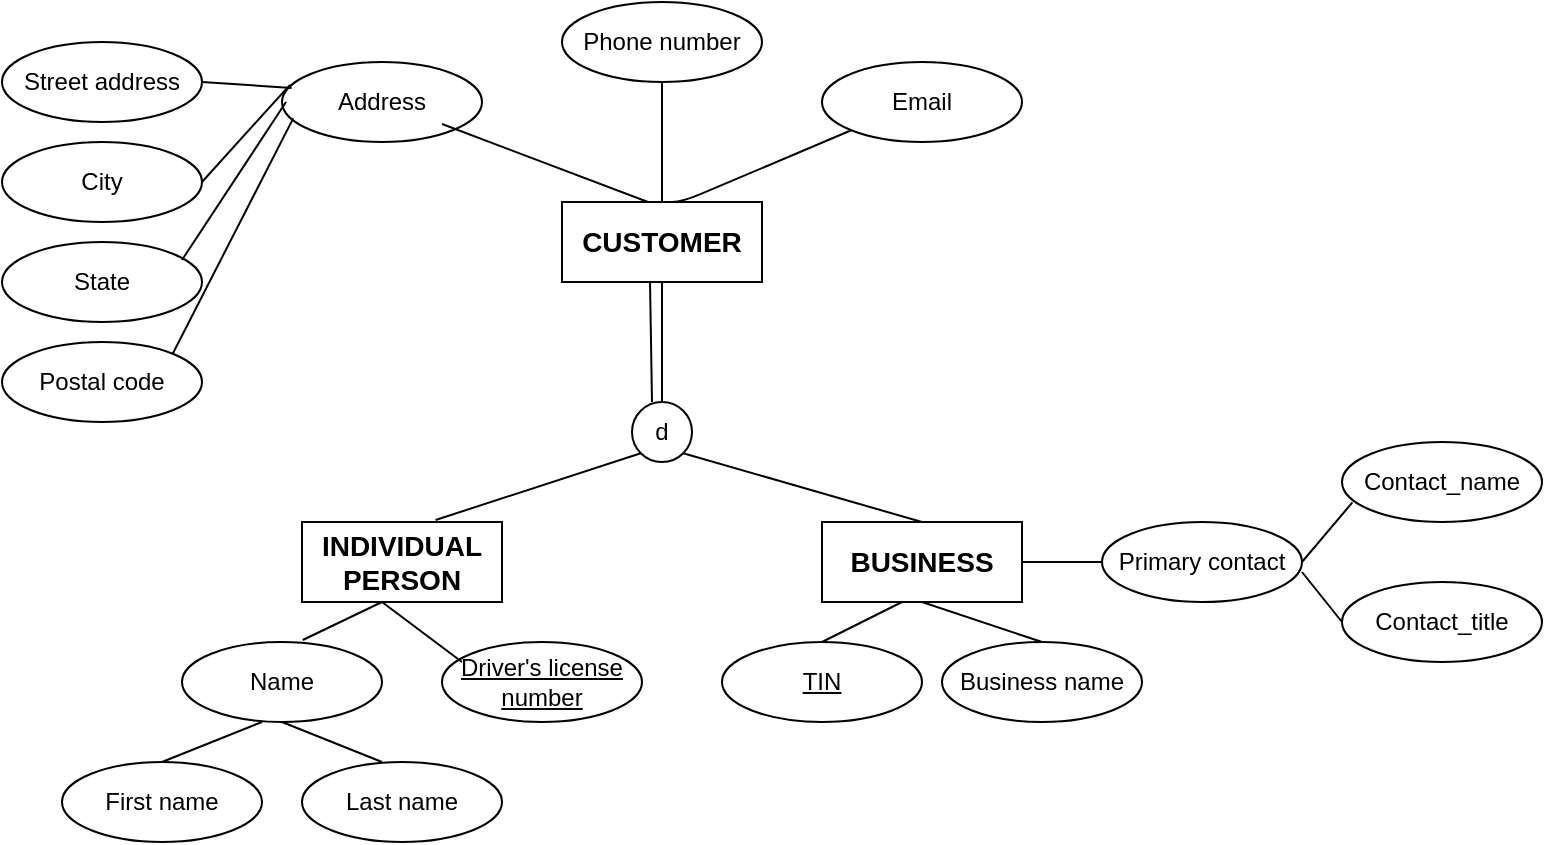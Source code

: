 <mxfile version="15.2.9" type="device"><diagram id="lDf_oRMN-_sQB4qBPBL6" name="Page-1"><mxGraphModel dx="1038" dy="489" grid="1" gridSize="10" guides="1" tooltips="1" connect="1" arrows="1" fold="1" page="1" pageScale="1" pageWidth="850" pageHeight="1100" math="0" shadow="0"><root><mxCell id="0"/><mxCell id="1" parent="0"/><mxCell id="0fpTesSIHX7G_WYC_iMT-4" value="&lt;b&gt;&lt;font style=&quot;font-size: 14px&quot;&gt;CUSTOMER&lt;/font&gt;&lt;/b&gt;" style="whiteSpace=wrap;html=1;align=center;strokeColor=#000000;" parent="1" vertex="1"><mxGeometry x="330" y="160" width="100" height="40" as="geometry"/></mxCell><mxCell id="0fpTesSIHX7G_WYC_iMT-9" value="&lt;font style=&quot;font-size: 14px&quot;&gt;&lt;b&gt;BUSINESS&lt;/b&gt;&lt;/font&gt;" style="whiteSpace=wrap;html=1;align=center;strokeColor=#000000;" parent="1" vertex="1"><mxGeometry x="460" y="320" width="100" height="40" as="geometry"/></mxCell><mxCell id="0fpTesSIHX7G_WYC_iMT-10" value="&lt;b&gt;&lt;font style=&quot;font-size: 14px&quot;&gt;INDIVIDUAL PERSON&lt;/font&gt;&lt;/b&gt;" style="whiteSpace=wrap;html=1;align=center;strokeColor=#000000;" parent="1" vertex="1"><mxGeometry x="200" y="320" width="100" height="40" as="geometry"/></mxCell><mxCell id="0fpTesSIHX7G_WYC_iMT-11" value="Address" style="ellipse;whiteSpace=wrap;html=1;align=center;strokeColor=#000000;" parent="1" vertex="1"><mxGeometry x="190" y="90" width="100" height="40" as="geometry"/></mxCell><mxCell id="0fpTesSIHX7G_WYC_iMT-12" value="Phone number" style="ellipse;whiteSpace=wrap;html=1;align=center;strokeColor=#000000;" parent="1" vertex="1"><mxGeometry x="330" y="60" width="100" height="40" as="geometry"/></mxCell><mxCell id="0fpTesSIHX7G_WYC_iMT-20" value="Email" style="ellipse;whiteSpace=wrap;html=1;align=center;strokeColor=#000000;" parent="1" vertex="1"><mxGeometry x="460" y="90" width="100" height="40" as="geometry"/></mxCell><mxCell id="0fpTesSIHX7G_WYC_iMT-36" value="Street address" style="ellipse;whiteSpace=wrap;html=1;align=center;strokeColor=#000000;" parent="1" vertex="1"><mxGeometry x="50" y="80" width="100" height="40" as="geometry"/></mxCell><mxCell id="0fpTesSIHX7G_WYC_iMT-37" value="City" style="ellipse;whiteSpace=wrap;html=1;align=center;strokeColor=#000000;" parent="1" vertex="1"><mxGeometry x="50" y="130" width="100" height="40" as="geometry"/></mxCell><mxCell id="0fpTesSIHX7G_WYC_iMT-38" value="State" style="ellipse;whiteSpace=wrap;html=1;align=center;strokeColor=#000000;" parent="1" vertex="1"><mxGeometry x="50" y="180" width="100" height="40" as="geometry"/></mxCell><mxCell id="0fpTesSIHX7G_WYC_iMT-39" value="Postal code" style="ellipse;whiteSpace=wrap;html=1;align=center;strokeColor=#000000;" parent="1" vertex="1"><mxGeometry x="50" y="230" width="100" height="40" as="geometry"/></mxCell><mxCell id="0fpTesSIHX7G_WYC_iMT-41" value="" style="endArrow=none;html=1;entryX=0;entryY=1;entryDx=0;entryDy=0;" parent="1" target="0fpTesSIHX7G_WYC_iMT-20" edge="1"><mxGeometry width="50" height="50" relative="1" as="geometry"><mxPoint x="380" y="160" as="sourcePoint"/><mxPoint x="450" y="160" as="targetPoint"/><Array as="points"><mxPoint x="390" y="160"/></Array></mxGeometry></mxCell><mxCell id="0fpTesSIHX7G_WYC_iMT-43" value="" style="endArrow=none;html=1;" parent="1" edge="1"><mxGeometry width="50" height="50" relative="1" as="geometry"><mxPoint x="373" y="160" as="sourcePoint"/><mxPoint x="270" y="121" as="targetPoint"/><Array as="points"/></mxGeometry></mxCell><mxCell id="0fpTesSIHX7G_WYC_iMT-47" value="" style="endArrow=none;html=1;exitX=0.9;exitY=0.225;exitDx=0;exitDy=0;exitPerimeter=0;" parent="1" source="0fpTesSIHX7G_WYC_iMT-38" edge="1"><mxGeometry width="50" height="50" relative="1" as="geometry"><mxPoint x="149" y="189" as="sourcePoint"/><mxPoint x="192" y="110" as="targetPoint"/></mxGeometry></mxCell><mxCell id="0fpTesSIHX7G_WYC_iMT-48" value="" style="endArrow=none;html=1;entryX=0.04;entryY=0.285;entryDx=0;entryDy=0;entryPerimeter=0;" parent="1" target="0fpTesSIHX7G_WYC_iMT-11" edge="1"><mxGeometry width="50" height="50" relative="1" as="geometry"><mxPoint x="150" y="150" as="sourcePoint"/><mxPoint x="191" y="110" as="targetPoint"/></mxGeometry></mxCell><mxCell id="0fpTesSIHX7G_WYC_iMT-49" value="" style="endArrow=none;html=1;entryX=0.048;entryY=0.325;entryDx=0;entryDy=0;entryPerimeter=0;" parent="1" target="0fpTesSIHX7G_WYC_iMT-11" edge="1"><mxGeometry width="50" height="50" relative="1" as="geometry"><mxPoint x="150" y="100" as="sourcePoint"/><mxPoint x="190" y="140" as="targetPoint"/></mxGeometry></mxCell><mxCell id="0fpTesSIHX7G_WYC_iMT-50" value="" style="endArrow=none;html=1;exitX=1;exitY=0;exitDx=0;exitDy=0;entryX=0.056;entryY=0.705;entryDx=0;entryDy=0;entryPerimeter=0;" parent="1" source="0fpTesSIHX7G_WYC_iMT-39" target="0fpTesSIHX7G_WYC_iMT-11" edge="1"><mxGeometry width="50" height="50" relative="1" as="geometry"><mxPoint x="140" y="230" as="sourcePoint"/><mxPoint x="196" y="110" as="targetPoint"/></mxGeometry></mxCell><mxCell id="0fpTesSIHX7G_WYC_iMT-51" value="Name" style="ellipse;whiteSpace=wrap;html=1;align=center;strokeColor=#000000;" parent="1" vertex="1"><mxGeometry x="140" y="380" width="100" height="40" as="geometry"/></mxCell><mxCell id="0fpTesSIHX7G_WYC_iMT-53" value="Last name" style="ellipse;whiteSpace=wrap;html=1;align=center;strokeColor=#000000;" parent="1" vertex="1"><mxGeometry x="200" y="440" width="100" height="40" as="geometry"/></mxCell><mxCell id="0fpTesSIHX7G_WYC_iMT-54" value="First name" style="ellipse;whiteSpace=wrap;html=1;align=center;strokeColor=#000000;" parent="1" vertex="1"><mxGeometry x="80" y="440" width="100" height="40" as="geometry"/></mxCell><mxCell id="0fpTesSIHX7G_WYC_iMT-56" value="Driver's license number" style="ellipse;whiteSpace=wrap;html=1;align=center;fontStyle=4;strokeColor=#000000;" parent="1" vertex="1"><mxGeometry x="270" y="380" width="100" height="40" as="geometry"/></mxCell><mxCell id="0fpTesSIHX7G_WYC_iMT-57" value="TIN" style="ellipse;whiteSpace=wrap;html=1;align=center;fontStyle=4;strokeColor=#000000;" parent="1" vertex="1"><mxGeometry x="410" y="380" width="100" height="40" as="geometry"/></mxCell><mxCell id="0fpTesSIHX7G_WYC_iMT-58" value="Primary contact" style="ellipse;whiteSpace=wrap;html=1;align=center;strokeColor=#000000;" parent="1" vertex="1"><mxGeometry x="600" y="320" width="100" height="40" as="geometry"/></mxCell><mxCell id="0fpTesSIHX7G_WYC_iMT-59" value="Business name" style="ellipse;whiteSpace=wrap;html=1;align=center;strokeColor=#000000;" parent="1" vertex="1"><mxGeometry x="520" y="380" width="100" height="40" as="geometry"/></mxCell><mxCell id="0fpTesSIHX7G_WYC_iMT-60" value="Contact_title" style="ellipse;whiteSpace=wrap;html=1;align=center;strokeColor=#000000;" parent="1" vertex="1"><mxGeometry x="720" y="350" width="100" height="40" as="geometry"/></mxCell><mxCell id="0fpTesSIHX7G_WYC_iMT-61" value="Contact_name" style="ellipse;whiteSpace=wrap;html=1;align=center;strokeColor=#000000;" parent="1" vertex="1"><mxGeometry x="720" y="280" width="100" height="40" as="geometry"/></mxCell><mxCell id="0fpTesSIHX7G_WYC_iMT-62" value="" style="endArrow=none;html=1;exitX=0.668;exitY=-0.025;exitDx=0;exitDy=0;exitPerimeter=0;entryX=0;entryY=1;entryDx=0;entryDy=0;" parent="1" source="0fpTesSIHX7G_WYC_iMT-10" target="EZbUq-41AR6v8BrbFfJD-1" edge="1"><mxGeometry width="50" height="50" relative="1" as="geometry"><mxPoint x="380" y="350" as="sourcePoint"/><mxPoint x="360" y="280" as="targetPoint"/><Array as="points"/></mxGeometry></mxCell><mxCell id="0fpTesSIHX7G_WYC_iMT-63" value="" style="endArrow=none;html=1;exitX=0.5;exitY=0;exitDx=0;exitDy=0;entryX=1;entryY=1;entryDx=0;entryDy=0;" parent="1" source="0fpTesSIHX7G_WYC_iMT-9" target="EZbUq-41AR6v8BrbFfJD-1" edge="1"><mxGeometry width="50" height="50" relative="1" as="geometry"><mxPoint x="380" y="350" as="sourcePoint"/><mxPoint x="430" y="300" as="targetPoint"/></mxGeometry></mxCell><mxCell id="0fpTesSIHX7G_WYC_iMT-64" value="" style="endArrow=none;html=1;exitX=0.604;exitY=-0.025;exitDx=0;exitDy=0;exitPerimeter=0;" parent="1" source="0fpTesSIHX7G_WYC_iMT-51" edge="1"><mxGeometry width="50" height="50" relative="1" as="geometry"><mxPoint x="190" y="410" as="sourcePoint"/><mxPoint x="240" y="360" as="targetPoint"/></mxGeometry></mxCell><mxCell id="0fpTesSIHX7G_WYC_iMT-65" value="" style="endArrow=none;html=1;" parent="1" edge="1"><mxGeometry width="50" height="50" relative="1" as="geometry"><mxPoint x="280" y="390" as="sourcePoint"/><mxPoint x="240" y="360" as="targetPoint"/></mxGeometry></mxCell><mxCell id="0fpTesSIHX7G_WYC_iMT-66" value="" style="endArrow=none;html=1;" parent="1" edge="1"><mxGeometry width="50" height="50" relative="1" as="geometry"><mxPoint x="130" y="440" as="sourcePoint"/><mxPoint x="180" y="420" as="targetPoint"/><Array as="points"/></mxGeometry></mxCell><mxCell id="0fpTesSIHX7G_WYC_iMT-69" value="" style="endArrow=none;html=1;entryX=0.5;entryY=1;entryDx=0;entryDy=0;" parent="1" target="0fpTesSIHX7G_WYC_iMT-51" edge="1"><mxGeometry width="50" height="50" relative="1" as="geometry"><mxPoint x="240" y="440" as="sourcePoint"/><mxPoint x="290" y="390" as="targetPoint"/></mxGeometry></mxCell><mxCell id="0fpTesSIHX7G_WYC_iMT-71" value="" style="endArrow=none;html=1;exitX=0.5;exitY=0;exitDx=0;exitDy=0;" parent="1" source="0fpTesSIHX7G_WYC_iMT-57" edge="1"><mxGeometry width="50" height="50" relative="1" as="geometry"><mxPoint x="450" y="410" as="sourcePoint"/><mxPoint x="500" y="360" as="targetPoint"/></mxGeometry></mxCell><mxCell id="0fpTesSIHX7G_WYC_iMT-73" value="" style="endArrow=none;html=1;exitX=0.5;exitY=0;exitDx=0;exitDy=0;" parent="1" source="0fpTesSIHX7G_WYC_iMT-59" edge="1"><mxGeometry width="50" height="50" relative="1" as="geometry"><mxPoint x="540" y="400" as="sourcePoint"/><mxPoint x="510" y="360" as="targetPoint"/></mxGeometry></mxCell><mxCell id="0fpTesSIHX7G_WYC_iMT-75" value="" style="endArrow=none;html=1;exitX=1;exitY=0.5;exitDx=0;exitDy=0;entryX=0.052;entryY=0.755;entryDx=0;entryDy=0;entryPerimeter=0;" parent="1" source="0fpTesSIHX7G_WYC_iMT-58" target="0fpTesSIHX7G_WYC_iMT-61" edge="1"><mxGeometry width="50" height="50" relative="1" as="geometry"><mxPoint x="680" y="350" as="sourcePoint"/><mxPoint x="730" y="300" as="targetPoint"/></mxGeometry></mxCell><mxCell id="0fpTesSIHX7G_WYC_iMT-76" value="" style="endArrow=none;html=1;entryX=0;entryY=0.5;entryDx=0;entryDy=0;" parent="1" target="0fpTesSIHX7G_WYC_iMT-58" edge="1"><mxGeometry width="50" height="50" relative="1" as="geometry"><mxPoint x="560" y="340" as="sourcePoint"/><mxPoint x="610" y="290" as="targetPoint"/></mxGeometry></mxCell><mxCell id="0fpTesSIHX7G_WYC_iMT-77" value="" style="endArrow=none;html=1;exitX=0;exitY=0.5;exitDx=0;exitDy=0;" parent="1" source="0fpTesSIHX7G_WYC_iMT-60" edge="1"><mxGeometry width="50" height="50" relative="1" as="geometry"><mxPoint x="650" y="395" as="sourcePoint"/><mxPoint x="700" y="345" as="targetPoint"/></mxGeometry></mxCell><mxCell id="EZbUq-41AR6v8BrbFfJD-1" value="d" style="ellipse;whiteSpace=wrap;html=1;aspect=fixed;rotation=0;" parent="1" vertex="1"><mxGeometry x="365" y="260" width="30" height="30" as="geometry"/></mxCell><mxCell id="EZbUq-41AR6v8BrbFfJD-4" value="" style="endArrow=none;html=1;exitX=0.5;exitY=0;exitDx=0;exitDy=0;entryX=0.5;entryY=1;entryDx=0;entryDy=0;entryPerimeter=0;" parent="1" source="0fpTesSIHX7G_WYC_iMT-4" target="0fpTesSIHX7G_WYC_iMT-12" edge="1"><mxGeometry width="50" height="50" relative="1" as="geometry"><mxPoint x="375" y="170" as="sourcePoint"/><mxPoint x="380" y="105" as="targetPoint"/></mxGeometry></mxCell><mxCell id="EZbUq-41AR6v8BrbFfJD-10" value="" style="endArrow=none;html=1;entryX=0.44;entryY=0.995;entryDx=0;entryDy=0;entryPerimeter=0;" parent="1" target="0fpTesSIHX7G_WYC_iMT-4" edge="1"><mxGeometry width="50" height="50" relative="1" as="geometry"><mxPoint x="375" y="260" as="sourcePoint"/><mxPoint x="425" y="210" as="targetPoint"/></mxGeometry></mxCell><mxCell id="EZbUq-41AR6v8BrbFfJD-11" value="" style="endArrow=none;html=1;entryX=0.5;entryY=1;entryDx=0;entryDy=0;exitX=0.5;exitY=0;exitDx=0;exitDy=0;" parent="1" source="EZbUq-41AR6v8BrbFfJD-1" target="0fpTesSIHX7G_WYC_iMT-4" edge="1"><mxGeometry width="50" height="50" relative="1" as="geometry"><mxPoint x="390" y="280" as="sourcePoint"/><mxPoint x="440" y="230" as="targetPoint"/></mxGeometry></mxCell></root></mxGraphModel></diagram></mxfile>